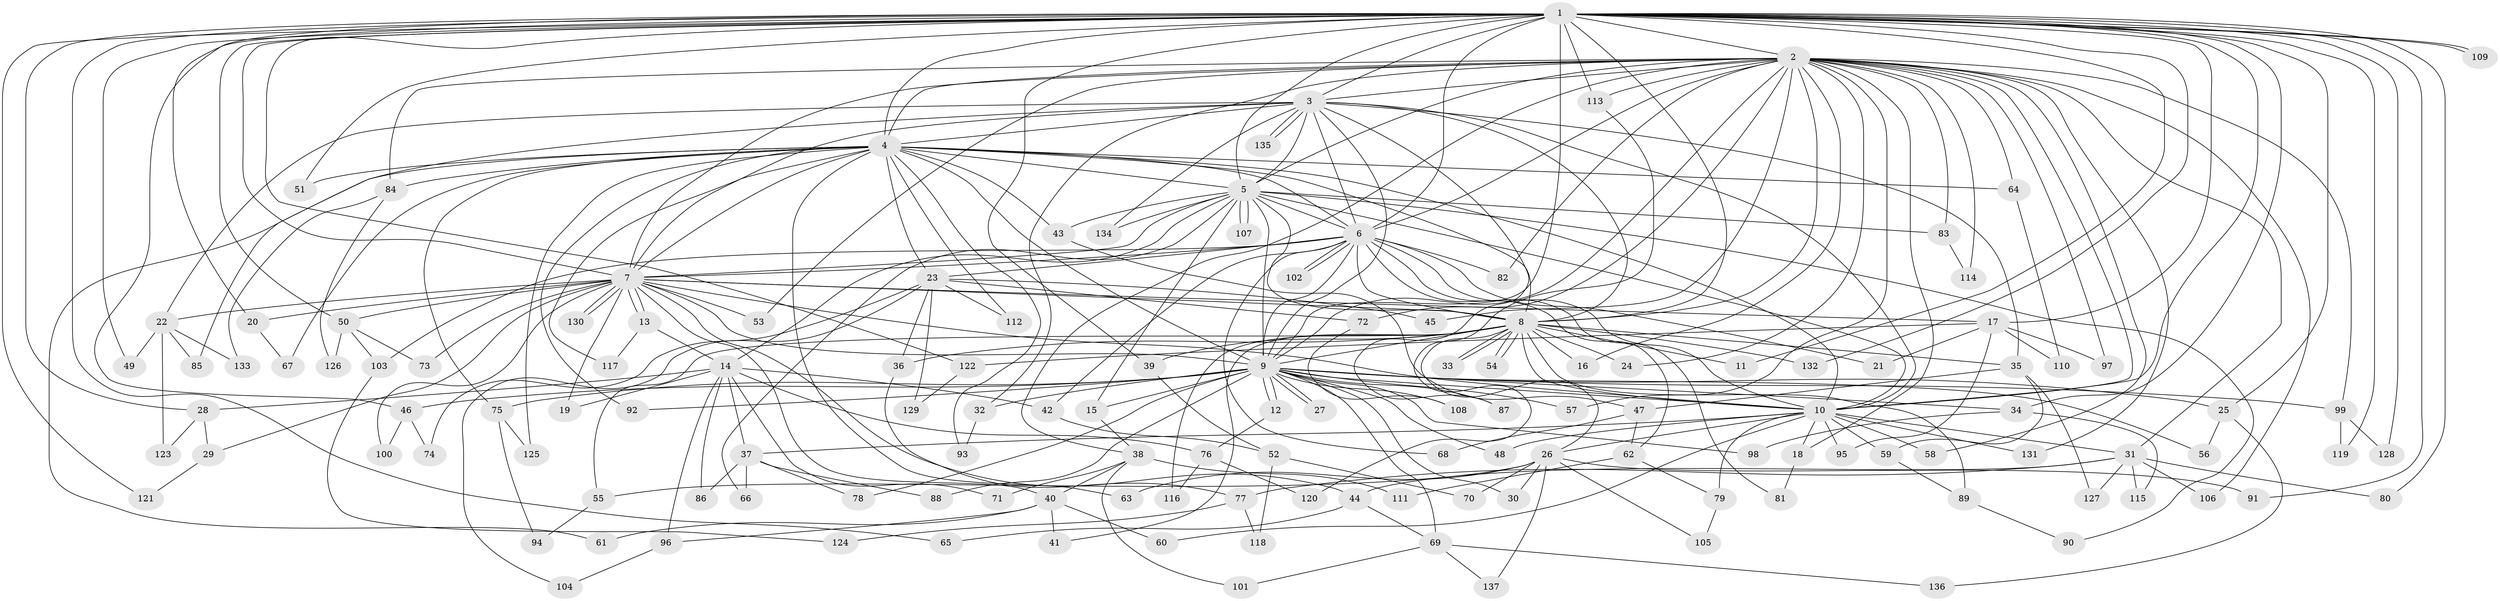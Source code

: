 // Generated by graph-tools (version 1.1) at 2025/25/03/09/25 03:25:42]
// undirected, 137 vertices, 299 edges
graph export_dot {
graph [start="1"]
  node [color=gray90,style=filled];
  1;
  2;
  3;
  4;
  5;
  6;
  7;
  8;
  9;
  10;
  11;
  12;
  13;
  14;
  15;
  16;
  17;
  18;
  19;
  20;
  21;
  22;
  23;
  24;
  25;
  26;
  27;
  28;
  29;
  30;
  31;
  32;
  33;
  34;
  35;
  36;
  37;
  38;
  39;
  40;
  41;
  42;
  43;
  44;
  45;
  46;
  47;
  48;
  49;
  50;
  51;
  52;
  53;
  54;
  55;
  56;
  57;
  58;
  59;
  60;
  61;
  62;
  63;
  64;
  65;
  66;
  67;
  68;
  69;
  70;
  71;
  72;
  73;
  74;
  75;
  76;
  77;
  78;
  79;
  80;
  81;
  82;
  83;
  84;
  85;
  86;
  87;
  88;
  89;
  90;
  91;
  92;
  93;
  94;
  95;
  96;
  97;
  98;
  99;
  100;
  101;
  102;
  103;
  104;
  105;
  106;
  107;
  108;
  109;
  110;
  111;
  112;
  113;
  114;
  115;
  116;
  117;
  118;
  119;
  120;
  121;
  122;
  123;
  124;
  125;
  126;
  127;
  128;
  129;
  130;
  131;
  132;
  133;
  134;
  135;
  136;
  137;
  1 -- 2;
  1 -- 3;
  1 -- 4;
  1 -- 5;
  1 -- 6;
  1 -- 7;
  1 -- 8;
  1 -- 9;
  1 -- 10;
  1 -- 11;
  1 -- 17;
  1 -- 20;
  1 -- 25;
  1 -- 28;
  1 -- 34;
  1 -- 39;
  1 -- 46;
  1 -- 49;
  1 -- 50;
  1 -- 51;
  1 -- 65;
  1 -- 80;
  1 -- 91;
  1 -- 109;
  1 -- 109;
  1 -- 113;
  1 -- 119;
  1 -- 121;
  1 -- 122;
  1 -- 128;
  1 -- 132;
  2 -- 3;
  2 -- 4;
  2 -- 5;
  2 -- 6;
  2 -- 7;
  2 -- 8;
  2 -- 9;
  2 -- 10;
  2 -- 16;
  2 -- 18;
  2 -- 24;
  2 -- 31;
  2 -- 32;
  2 -- 38;
  2 -- 45;
  2 -- 53;
  2 -- 57;
  2 -- 58;
  2 -- 64;
  2 -- 72;
  2 -- 82;
  2 -- 83;
  2 -- 84;
  2 -- 97;
  2 -- 99;
  2 -- 106;
  2 -- 113;
  2 -- 114;
  2 -- 131;
  3 -- 4;
  3 -- 5;
  3 -- 6;
  3 -- 7;
  3 -- 8;
  3 -- 9;
  3 -- 10;
  3 -- 22;
  3 -- 35;
  3 -- 85;
  3 -- 87;
  3 -- 134;
  3 -- 135;
  3 -- 135;
  4 -- 5;
  4 -- 6;
  4 -- 7;
  4 -- 8;
  4 -- 9;
  4 -- 10;
  4 -- 23;
  4 -- 43;
  4 -- 51;
  4 -- 61;
  4 -- 63;
  4 -- 64;
  4 -- 67;
  4 -- 75;
  4 -- 84;
  4 -- 92;
  4 -- 93;
  4 -- 112;
  4 -- 117;
  4 -- 125;
  5 -- 6;
  5 -- 7;
  5 -- 8;
  5 -- 9;
  5 -- 10;
  5 -- 14;
  5 -- 15;
  5 -- 43;
  5 -- 66;
  5 -- 83;
  5 -- 90;
  5 -- 107;
  5 -- 107;
  5 -- 134;
  6 -- 7;
  6 -- 8;
  6 -- 9;
  6 -- 10;
  6 -- 21;
  6 -- 23;
  6 -- 42;
  6 -- 62;
  6 -- 68;
  6 -- 81;
  6 -- 82;
  6 -- 102;
  6 -- 102;
  6 -- 103;
  7 -- 8;
  7 -- 9;
  7 -- 10;
  7 -- 13;
  7 -- 13;
  7 -- 17;
  7 -- 19;
  7 -- 20;
  7 -- 22;
  7 -- 29;
  7 -- 40;
  7 -- 44;
  7 -- 50;
  7 -- 53;
  7 -- 73;
  7 -- 100;
  7 -- 130;
  7 -- 130;
  8 -- 9;
  8 -- 10;
  8 -- 11;
  8 -- 16;
  8 -- 24;
  8 -- 26;
  8 -- 33;
  8 -- 33;
  8 -- 35;
  8 -- 36;
  8 -- 39;
  8 -- 41;
  8 -- 54;
  8 -- 54;
  8 -- 55;
  8 -- 89;
  8 -- 116;
  8 -- 132;
  9 -- 10;
  9 -- 12;
  9 -- 12;
  9 -- 15;
  9 -- 25;
  9 -- 27;
  9 -- 27;
  9 -- 30;
  9 -- 32;
  9 -- 34;
  9 -- 46;
  9 -- 48;
  9 -- 56;
  9 -- 57;
  9 -- 69;
  9 -- 75;
  9 -- 78;
  9 -- 87;
  9 -- 88;
  9 -- 92;
  9 -- 98;
  9 -- 99;
  9 -- 108;
  10 -- 18;
  10 -- 26;
  10 -- 31;
  10 -- 37;
  10 -- 48;
  10 -- 58;
  10 -- 59;
  10 -- 60;
  10 -- 79;
  10 -- 95;
  10 -- 131;
  12 -- 76;
  13 -- 14;
  13 -- 117;
  14 -- 19;
  14 -- 28;
  14 -- 37;
  14 -- 42;
  14 -- 71;
  14 -- 76;
  14 -- 86;
  14 -- 96;
  15 -- 38;
  17 -- 21;
  17 -- 95;
  17 -- 97;
  17 -- 110;
  17 -- 122;
  18 -- 81;
  20 -- 67;
  22 -- 49;
  22 -- 85;
  22 -- 123;
  22 -- 133;
  23 -- 36;
  23 -- 45;
  23 -- 72;
  23 -- 74;
  23 -- 104;
  23 -- 112;
  23 -- 129;
  25 -- 56;
  25 -- 136;
  26 -- 30;
  26 -- 55;
  26 -- 63;
  26 -- 70;
  26 -- 91;
  26 -- 105;
  26 -- 137;
  28 -- 29;
  28 -- 123;
  29 -- 121;
  31 -- 44;
  31 -- 77;
  31 -- 80;
  31 -- 106;
  31 -- 115;
  31 -- 127;
  32 -- 93;
  34 -- 98;
  34 -- 115;
  35 -- 47;
  35 -- 59;
  35 -- 127;
  36 -- 77;
  37 -- 66;
  37 -- 78;
  37 -- 86;
  37 -- 88;
  38 -- 40;
  38 -- 71;
  38 -- 101;
  38 -- 111;
  39 -- 52;
  40 -- 41;
  40 -- 60;
  40 -- 61;
  40 -- 96;
  42 -- 52;
  43 -- 47;
  44 -- 65;
  44 -- 69;
  46 -- 74;
  46 -- 100;
  47 -- 62;
  47 -- 68;
  50 -- 73;
  50 -- 103;
  50 -- 126;
  52 -- 70;
  52 -- 118;
  55 -- 94;
  59 -- 89;
  62 -- 79;
  62 -- 111;
  64 -- 110;
  69 -- 101;
  69 -- 136;
  69 -- 137;
  72 -- 108;
  75 -- 94;
  75 -- 125;
  76 -- 116;
  76 -- 120;
  77 -- 118;
  77 -- 124;
  79 -- 105;
  83 -- 114;
  84 -- 126;
  84 -- 133;
  89 -- 90;
  96 -- 104;
  99 -- 119;
  99 -- 128;
  103 -- 124;
  113 -- 120;
  122 -- 129;
}
